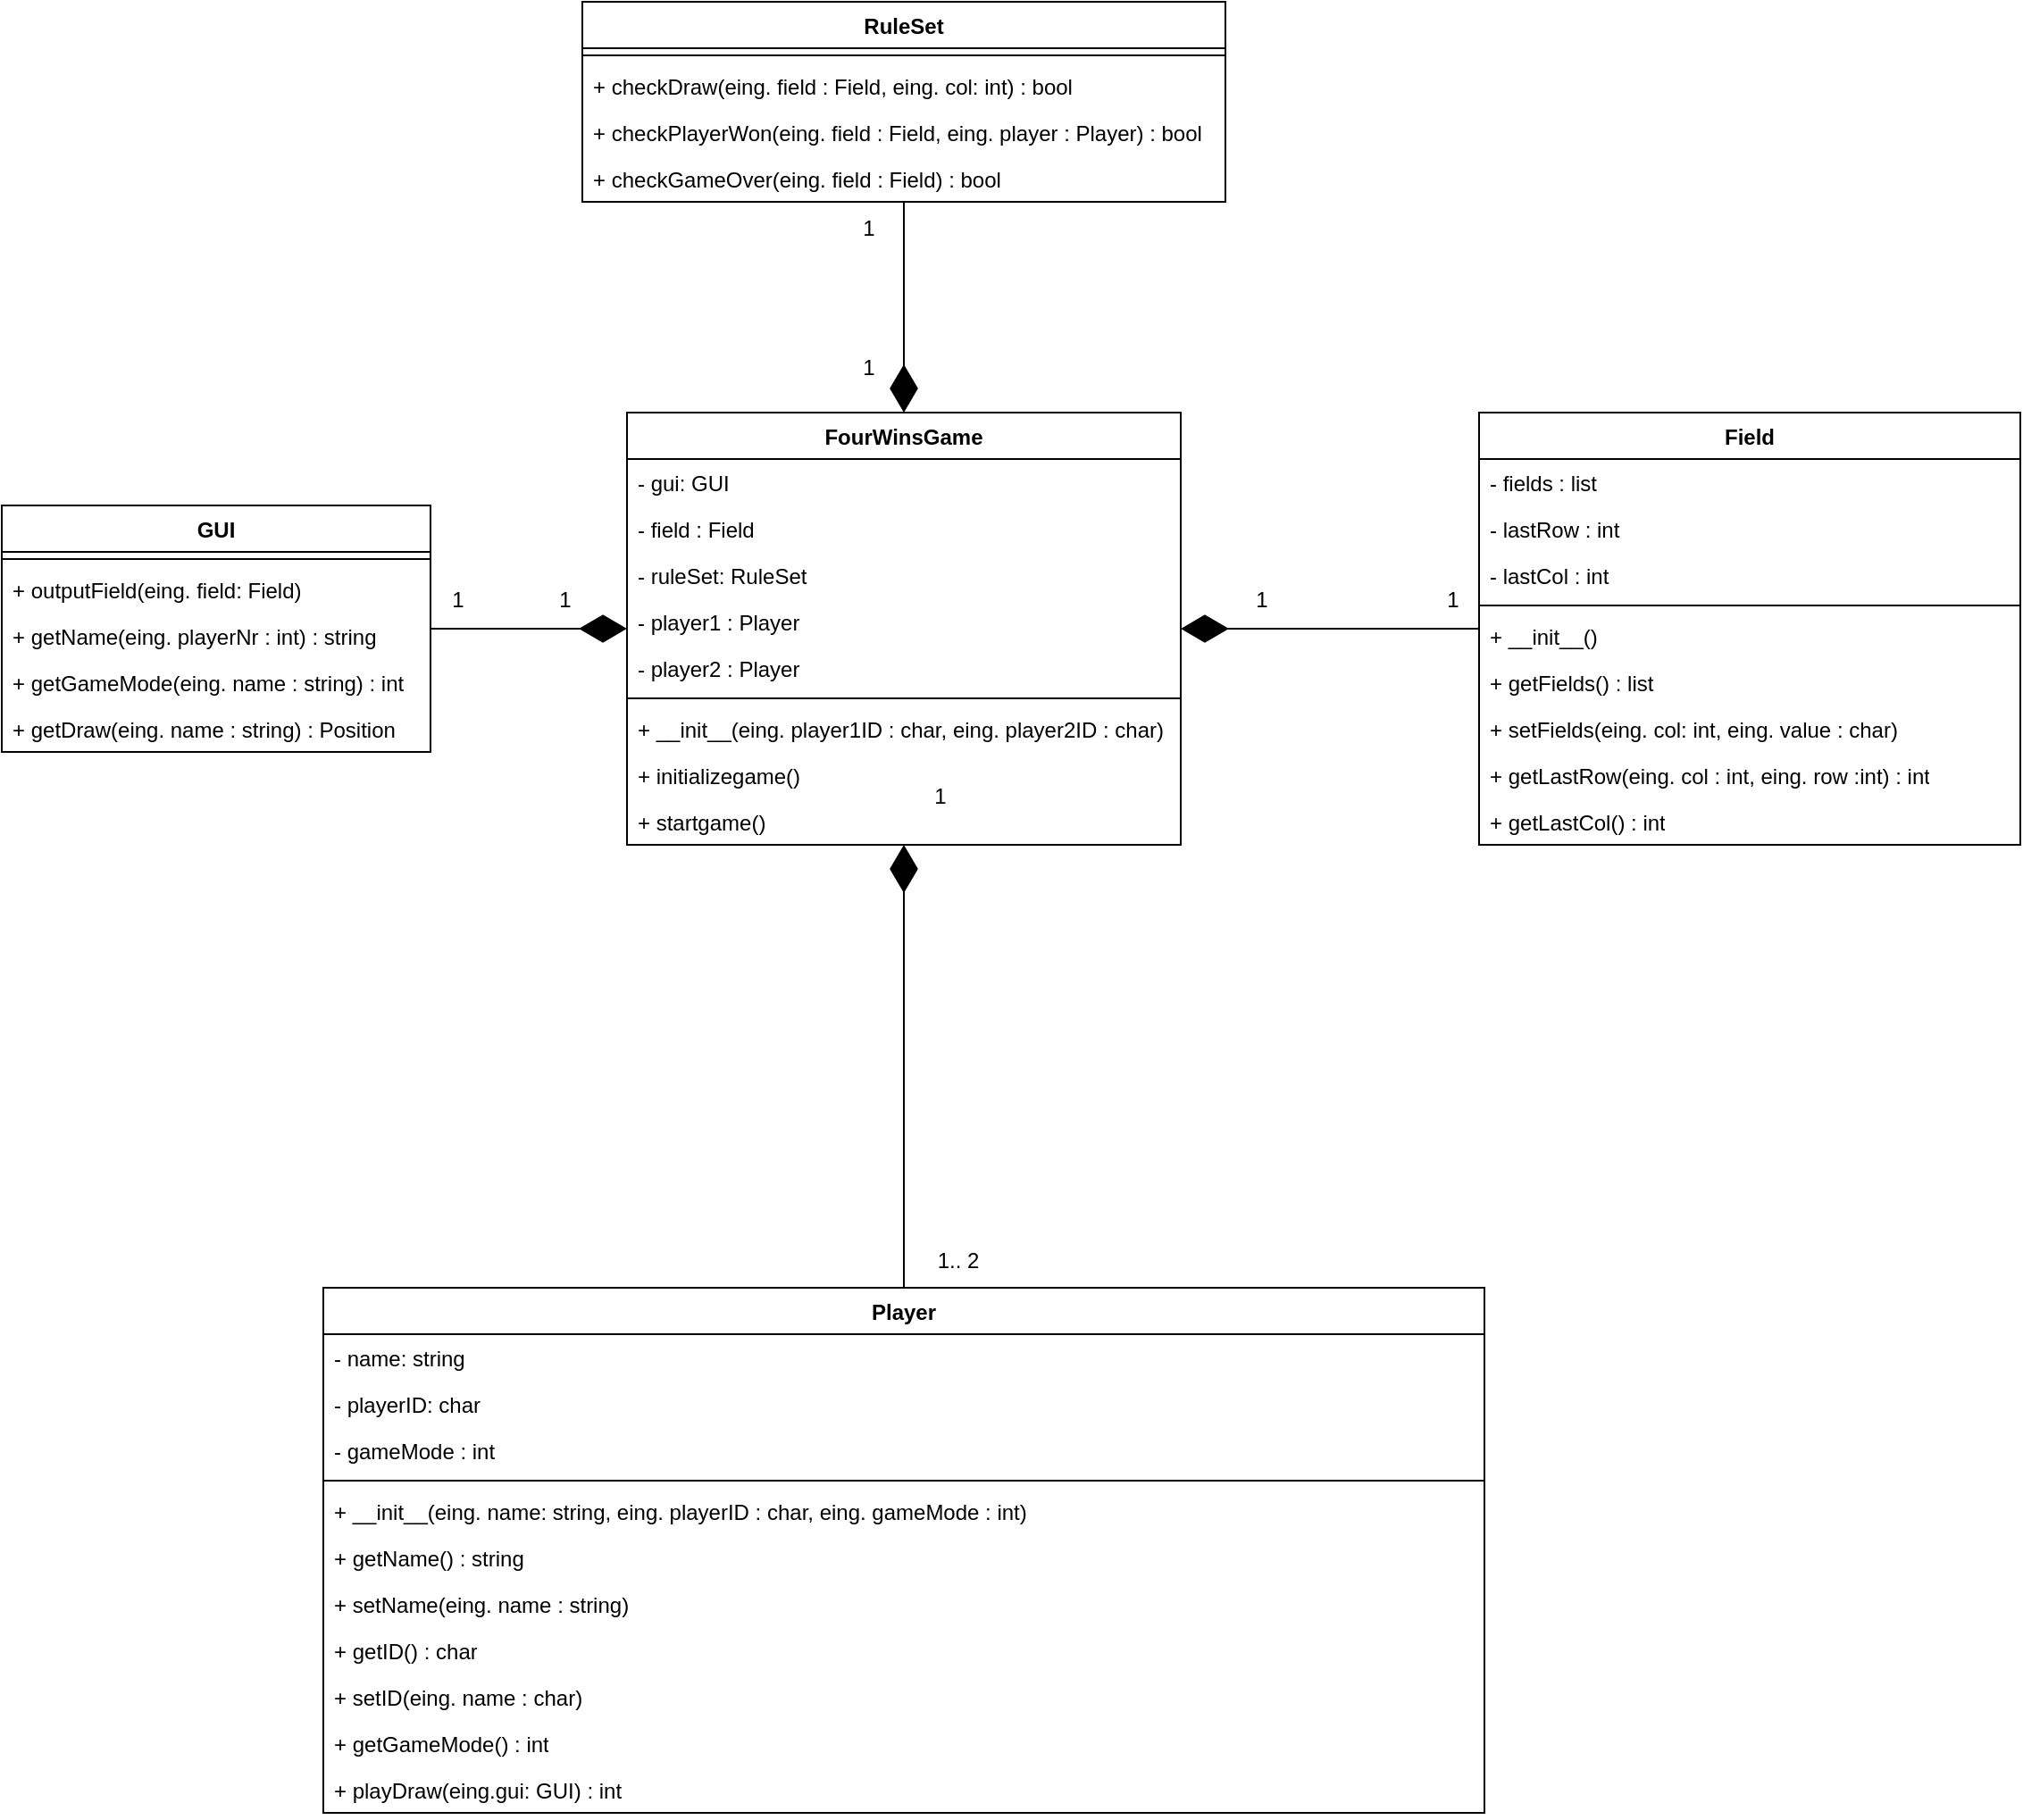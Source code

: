 <mxfile version="24.0.5" type="device">
  <diagram name="Seite-1" id="jfA951pRMSdxay0xsLdZ">
    <mxGraphModel dx="1707" dy="955" grid="1" gridSize="10" guides="1" tooltips="1" connect="1" arrows="1" fold="1" page="1" pageScale="1" pageWidth="827" pageHeight="1169" math="0" shadow="0">
      <root>
        <mxCell id="0" />
        <mxCell id="1" parent="0" />
        <mxCell id="7VOoRs4g7OENyaG949xT-1" value="FourWinsGame" style="swimlane;fontStyle=1;align=center;verticalAlign=top;childLayout=stackLayout;horizontal=1;startSize=26;horizontalStack=0;resizeParent=1;resizeParentMax=0;resizeLast=0;collapsible=1;marginBottom=0;whiteSpace=wrap;html=1;" vertex="1" parent="1">
          <mxGeometry x="190" y="260" width="310" height="242" as="geometry" />
        </mxCell>
        <mxCell id="7VOoRs4g7OENyaG949xT-65" value="- gui: GUI" style="text;strokeColor=none;fillColor=none;align=left;verticalAlign=top;spacingLeft=4;spacingRight=4;overflow=hidden;rotatable=0;points=[[0,0.5],[1,0.5]];portConstraint=eastwest;whiteSpace=wrap;html=1;" vertex="1" parent="7VOoRs4g7OENyaG949xT-1">
          <mxGeometry y="26" width="310" height="26" as="geometry" />
        </mxCell>
        <mxCell id="7VOoRs4g7OENyaG949xT-66" value="- field : Field" style="text;strokeColor=none;fillColor=none;align=left;verticalAlign=top;spacingLeft=4;spacingRight=4;overflow=hidden;rotatable=0;points=[[0,0.5],[1,0.5]];portConstraint=eastwest;whiteSpace=wrap;html=1;" vertex="1" parent="7VOoRs4g7OENyaG949xT-1">
          <mxGeometry y="52" width="310" height="26" as="geometry" />
        </mxCell>
        <mxCell id="7VOoRs4g7OENyaG949xT-67" value="- ruleSet: RuleSet" style="text;strokeColor=none;fillColor=none;align=left;verticalAlign=top;spacingLeft=4;spacingRight=4;overflow=hidden;rotatable=0;points=[[0,0.5],[1,0.5]];portConstraint=eastwest;whiteSpace=wrap;html=1;" vertex="1" parent="7VOoRs4g7OENyaG949xT-1">
          <mxGeometry y="78" width="310" height="26" as="geometry" />
        </mxCell>
        <mxCell id="7VOoRs4g7OENyaG949xT-64" value="- player1 : Player" style="text;strokeColor=none;fillColor=none;align=left;verticalAlign=top;spacingLeft=4;spacingRight=4;overflow=hidden;rotatable=0;points=[[0,0.5],[1,0.5]];portConstraint=eastwest;whiteSpace=wrap;html=1;" vertex="1" parent="7VOoRs4g7OENyaG949xT-1">
          <mxGeometry y="104" width="310" height="26" as="geometry" />
        </mxCell>
        <mxCell id="7VOoRs4g7OENyaG949xT-68" value="- player2 : Player" style="text;strokeColor=none;fillColor=none;align=left;verticalAlign=top;spacingLeft=4;spacingRight=4;overflow=hidden;rotatable=0;points=[[0,0.5],[1,0.5]];portConstraint=eastwest;whiteSpace=wrap;html=1;" vertex="1" parent="7VOoRs4g7OENyaG949xT-1">
          <mxGeometry y="130" width="310" height="26" as="geometry" />
        </mxCell>
        <mxCell id="7VOoRs4g7OENyaG949xT-3" value="" style="line;strokeWidth=1;fillColor=none;align=left;verticalAlign=middle;spacingTop=-1;spacingLeft=3;spacingRight=3;rotatable=0;labelPosition=right;points=[];portConstraint=eastwest;strokeColor=inherit;" vertex="1" parent="7VOoRs4g7OENyaG949xT-1">
          <mxGeometry y="156" width="310" height="8" as="geometry" />
        </mxCell>
        <mxCell id="7VOoRs4g7OENyaG949xT-69" value="+ __init__(eing. player1ID : char, eing. player2ID : char)" style="text;strokeColor=none;fillColor=none;align=left;verticalAlign=top;spacingLeft=4;spacingRight=4;overflow=hidden;rotatable=0;points=[[0,0.5],[1,0.5]];portConstraint=eastwest;whiteSpace=wrap;html=1;" vertex="1" parent="7VOoRs4g7OENyaG949xT-1">
          <mxGeometry y="164" width="310" height="26" as="geometry" />
        </mxCell>
        <mxCell id="7VOoRs4g7OENyaG949xT-4" value="&lt;div&gt;+ initializegame()&lt;/div&gt;" style="text;strokeColor=none;fillColor=none;align=left;verticalAlign=top;spacingLeft=4;spacingRight=4;overflow=hidden;rotatable=0;points=[[0,0.5],[1,0.5]];portConstraint=eastwest;whiteSpace=wrap;html=1;" vertex="1" parent="7VOoRs4g7OENyaG949xT-1">
          <mxGeometry y="190" width="310" height="26" as="geometry" />
        </mxCell>
        <mxCell id="7VOoRs4g7OENyaG949xT-29" value="+ startgame()" style="text;strokeColor=none;fillColor=none;align=left;verticalAlign=top;spacingLeft=4;spacingRight=4;overflow=hidden;rotatable=0;points=[[0,0.5],[1,0.5]];portConstraint=eastwest;whiteSpace=wrap;html=1;" vertex="1" parent="7VOoRs4g7OENyaG949xT-1">
          <mxGeometry y="216" width="310" height="26" as="geometry" />
        </mxCell>
        <mxCell id="7VOoRs4g7OENyaG949xT-5" value="Field" style="swimlane;fontStyle=1;align=center;verticalAlign=top;childLayout=stackLayout;horizontal=1;startSize=26;horizontalStack=0;resizeParent=1;resizeParentMax=0;resizeLast=0;collapsible=1;marginBottom=0;whiteSpace=wrap;html=1;" vertex="1" parent="1">
          <mxGeometry x="667" y="260" width="303" height="242" as="geometry" />
        </mxCell>
        <mxCell id="7VOoRs4g7OENyaG949xT-6" value="- fields : list" style="text;strokeColor=none;fillColor=none;align=left;verticalAlign=top;spacingLeft=4;spacingRight=4;overflow=hidden;rotatable=0;points=[[0,0.5],[1,0.5]];portConstraint=eastwest;whiteSpace=wrap;html=1;" vertex="1" parent="7VOoRs4g7OENyaG949xT-5">
          <mxGeometry y="26" width="303" height="26" as="geometry" />
        </mxCell>
        <mxCell id="7VOoRs4g7OENyaG949xT-39" value="- lastRow : int" style="text;strokeColor=none;fillColor=none;align=left;verticalAlign=top;spacingLeft=4;spacingRight=4;overflow=hidden;rotatable=0;points=[[0,0.5],[1,0.5]];portConstraint=eastwest;whiteSpace=wrap;html=1;" vertex="1" parent="7VOoRs4g7OENyaG949xT-5">
          <mxGeometry y="52" width="303" height="26" as="geometry" />
        </mxCell>
        <mxCell id="7VOoRs4g7OENyaG949xT-14" value="- lastCol : int" style="text;strokeColor=none;fillColor=none;align=left;verticalAlign=top;spacingLeft=4;spacingRight=4;overflow=hidden;rotatable=0;points=[[0,0.5],[1,0.5]];portConstraint=eastwest;whiteSpace=wrap;html=1;" vertex="1" parent="7VOoRs4g7OENyaG949xT-5">
          <mxGeometry y="78" width="303" height="26" as="geometry" />
        </mxCell>
        <mxCell id="7VOoRs4g7OENyaG949xT-7" value="" style="line;strokeWidth=1;fillColor=none;align=left;verticalAlign=middle;spacingTop=-1;spacingLeft=3;spacingRight=3;rotatable=0;labelPosition=right;points=[];portConstraint=eastwest;strokeColor=inherit;" vertex="1" parent="7VOoRs4g7OENyaG949xT-5">
          <mxGeometry y="104" width="303" height="8" as="geometry" />
        </mxCell>
        <mxCell id="7VOoRs4g7OENyaG949xT-70" value="+ __init__()" style="text;strokeColor=none;fillColor=none;align=left;verticalAlign=top;spacingLeft=4;spacingRight=4;overflow=hidden;rotatable=0;points=[[0,0.5],[1,0.5]];portConstraint=eastwest;whiteSpace=wrap;html=1;" vertex="1" parent="7VOoRs4g7OENyaG949xT-5">
          <mxGeometry y="112" width="303" height="26" as="geometry" />
        </mxCell>
        <mxCell id="7VOoRs4g7OENyaG949xT-8" value="+ getFields() : list" style="text;strokeColor=none;fillColor=none;align=left;verticalAlign=top;spacingLeft=4;spacingRight=4;overflow=hidden;rotatable=0;points=[[0,0.5],[1,0.5]];portConstraint=eastwest;whiteSpace=wrap;html=1;" vertex="1" parent="7VOoRs4g7OENyaG949xT-5">
          <mxGeometry y="138" width="303" height="26" as="geometry" />
        </mxCell>
        <mxCell id="7VOoRs4g7OENyaG949xT-36" value="+ setFields(eing. col: int, eing. value : char)" style="text;strokeColor=none;fillColor=none;align=left;verticalAlign=top;spacingLeft=4;spacingRight=4;overflow=hidden;rotatable=0;points=[[0,0.5],[1,0.5]];portConstraint=eastwest;whiteSpace=wrap;html=1;" vertex="1" parent="7VOoRs4g7OENyaG949xT-5">
          <mxGeometry y="164" width="303" height="26" as="geometry" />
        </mxCell>
        <mxCell id="7VOoRs4g7OENyaG949xT-38" value="+ getLastRow(eing. col : int, eing. row :int) : int" style="text;strokeColor=none;fillColor=none;align=left;verticalAlign=top;spacingLeft=4;spacingRight=4;overflow=hidden;rotatable=0;points=[[0,0.5],[1,0.5]];portConstraint=eastwest;whiteSpace=wrap;html=1;" vertex="1" parent="7VOoRs4g7OENyaG949xT-5">
          <mxGeometry y="190" width="303" height="26" as="geometry" />
        </mxCell>
        <mxCell id="7VOoRs4g7OENyaG949xT-37" value="+ getLastCol() : int" style="text;strokeColor=none;fillColor=none;align=left;verticalAlign=top;spacingLeft=4;spacingRight=4;overflow=hidden;rotatable=0;points=[[0,0.5],[1,0.5]];portConstraint=eastwest;whiteSpace=wrap;html=1;" vertex="1" parent="7VOoRs4g7OENyaG949xT-5">
          <mxGeometry y="216" width="303" height="26" as="geometry" />
        </mxCell>
        <mxCell id="7VOoRs4g7OENyaG949xT-9" value="RuleSet" style="swimlane;fontStyle=1;align=center;verticalAlign=top;childLayout=stackLayout;horizontal=1;startSize=26;horizontalStack=0;resizeParent=1;resizeParentMax=0;resizeLast=0;collapsible=1;marginBottom=0;whiteSpace=wrap;html=1;" vertex="1" parent="1">
          <mxGeometry x="165" y="30" width="360" height="112" as="geometry" />
        </mxCell>
        <mxCell id="7VOoRs4g7OENyaG949xT-11" value="" style="line;strokeWidth=1;fillColor=none;align=left;verticalAlign=middle;spacingTop=-1;spacingLeft=3;spacingRight=3;rotatable=0;labelPosition=right;points=[];portConstraint=eastwest;strokeColor=inherit;" vertex="1" parent="7VOoRs4g7OENyaG949xT-9">
          <mxGeometry y="26" width="360" height="8" as="geometry" />
        </mxCell>
        <mxCell id="7VOoRs4g7OENyaG949xT-12" value="+ checkDraw(eing. field : Field, eing. col: int) : bool" style="text;strokeColor=none;fillColor=none;align=left;verticalAlign=top;spacingLeft=4;spacingRight=4;overflow=hidden;rotatable=0;points=[[0,0.5],[1,0.5]];portConstraint=eastwest;whiteSpace=wrap;html=1;" vertex="1" parent="7VOoRs4g7OENyaG949xT-9">
          <mxGeometry y="34" width="360" height="26" as="geometry" />
        </mxCell>
        <mxCell id="7VOoRs4g7OENyaG949xT-31" value="+ checkPlayerWon(eing. field : Field, eing. player : Player) : bool" style="text;strokeColor=none;fillColor=none;align=left;verticalAlign=top;spacingLeft=4;spacingRight=4;overflow=hidden;rotatable=0;points=[[0,0.5],[1,0.5]];portConstraint=eastwest;whiteSpace=wrap;html=1;" vertex="1" parent="7VOoRs4g7OENyaG949xT-9">
          <mxGeometry y="60" width="360" height="26" as="geometry" />
        </mxCell>
        <mxCell id="7VOoRs4g7OENyaG949xT-32" value="+ checkGameOver(eing. field : Field) : bool" style="text;strokeColor=none;fillColor=none;align=left;verticalAlign=top;spacingLeft=4;spacingRight=4;overflow=hidden;rotatable=0;points=[[0,0.5],[1,0.5]];portConstraint=eastwest;whiteSpace=wrap;html=1;" vertex="1" parent="7VOoRs4g7OENyaG949xT-9">
          <mxGeometry y="86" width="360" height="26" as="geometry" />
        </mxCell>
        <mxCell id="7VOoRs4g7OENyaG949xT-13" value="GUI" style="swimlane;fontStyle=1;align=center;verticalAlign=top;childLayout=stackLayout;horizontal=1;startSize=26;horizontalStack=0;resizeParent=1;resizeParentMax=0;resizeLast=0;collapsible=1;marginBottom=0;whiteSpace=wrap;html=1;" vertex="1" parent="1">
          <mxGeometry x="-160" y="312" width="240" height="138" as="geometry" />
        </mxCell>
        <mxCell id="7VOoRs4g7OENyaG949xT-15" value="" style="line;strokeWidth=1;fillColor=none;align=left;verticalAlign=middle;spacingTop=-1;spacingLeft=3;spacingRight=3;rotatable=0;labelPosition=right;points=[];portConstraint=eastwest;strokeColor=inherit;" vertex="1" parent="7VOoRs4g7OENyaG949xT-13">
          <mxGeometry y="26" width="240" height="8" as="geometry" />
        </mxCell>
        <mxCell id="7VOoRs4g7OENyaG949xT-33" value="+ outputField(eing. field: Field)" style="text;strokeColor=none;fillColor=none;align=left;verticalAlign=top;spacingLeft=4;spacingRight=4;overflow=hidden;rotatable=0;points=[[0,0.5],[1,0.5]];portConstraint=eastwest;whiteSpace=wrap;html=1;" vertex="1" parent="7VOoRs4g7OENyaG949xT-13">
          <mxGeometry y="34" width="240" height="26" as="geometry" />
        </mxCell>
        <mxCell id="7VOoRs4g7OENyaG949xT-16" value="+ getName(eing. playerNr : int) : string" style="text;strokeColor=none;fillColor=none;align=left;verticalAlign=top;spacingLeft=4;spacingRight=4;overflow=hidden;rotatable=0;points=[[0,0.5],[1,0.5]];portConstraint=eastwest;whiteSpace=wrap;html=1;" vertex="1" parent="7VOoRs4g7OENyaG949xT-13">
          <mxGeometry y="60" width="240" height="26" as="geometry" />
        </mxCell>
        <mxCell id="7VOoRs4g7OENyaG949xT-35" value="+ getGameMode(eing. name : string) : int" style="text;strokeColor=none;fillColor=none;align=left;verticalAlign=top;spacingLeft=4;spacingRight=4;overflow=hidden;rotatable=0;points=[[0,0.5],[1,0.5]];portConstraint=eastwest;whiteSpace=wrap;html=1;" vertex="1" parent="7VOoRs4g7OENyaG949xT-13">
          <mxGeometry y="86" width="240" height="26" as="geometry" />
        </mxCell>
        <mxCell id="7VOoRs4g7OENyaG949xT-34" value="+ getDraw(eing. name : string) : Position" style="text;strokeColor=none;fillColor=none;align=left;verticalAlign=top;spacingLeft=4;spacingRight=4;overflow=hidden;rotatable=0;points=[[0,0.5],[1,0.5]];portConstraint=eastwest;whiteSpace=wrap;html=1;" vertex="1" parent="7VOoRs4g7OENyaG949xT-13">
          <mxGeometry y="112" width="240" height="26" as="geometry" />
        </mxCell>
        <mxCell id="7VOoRs4g7OENyaG949xT-17" value="Player" style="swimlane;fontStyle=1;align=center;verticalAlign=top;childLayout=stackLayout;horizontal=1;startSize=26;horizontalStack=0;resizeParent=1;resizeParentMax=0;resizeLast=0;collapsible=1;marginBottom=0;whiteSpace=wrap;html=1;" vertex="1" parent="1">
          <mxGeometry x="20" y="750" width="650" height="294" as="geometry" />
        </mxCell>
        <mxCell id="7VOoRs4g7OENyaG949xT-18" value="&lt;div&gt;- name: string&lt;/div&gt;" style="text;strokeColor=none;fillColor=none;align=left;verticalAlign=top;spacingLeft=4;spacingRight=4;overflow=hidden;rotatable=0;points=[[0,0.5],[1,0.5]];portConstraint=eastwest;whiteSpace=wrap;html=1;" vertex="1" parent="7VOoRs4g7OENyaG949xT-17">
          <mxGeometry y="26" width="650" height="26" as="geometry" />
        </mxCell>
        <mxCell id="7VOoRs4g7OENyaG949xT-22" value="&lt;div&gt;- playerID: char&lt;br&gt;&lt;/div&gt;" style="text;strokeColor=none;fillColor=none;align=left;verticalAlign=top;spacingLeft=4;spacingRight=4;overflow=hidden;rotatable=0;points=[[0,0.5],[1,0.5]];portConstraint=eastwest;whiteSpace=wrap;html=1;" vertex="1" parent="7VOoRs4g7OENyaG949xT-17">
          <mxGeometry y="52" width="650" height="26" as="geometry" />
        </mxCell>
        <mxCell id="7VOoRs4g7OENyaG949xT-21" value="- gameMode : int" style="text;strokeColor=none;fillColor=none;align=left;verticalAlign=top;spacingLeft=4;spacingRight=4;overflow=hidden;rotatable=0;points=[[0,0.5],[1,0.5]];portConstraint=eastwest;whiteSpace=wrap;html=1;" vertex="1" parent="7VOoRs4g7OENyaG949xT-17">
          <mxGeometry y="78" width="650" height="26" as="geometry" />
        </mxCell>
        <mxCell id="7VOoRs4g7OENyaG949xT-19" value="" style="line;strokeWidth=1;fillColor=none;align=left;verticalAlign=middle;spacingTop=-1;spacingLeft=3;spacingRight=3;rotatable=0;labelPosition=right;points=[];portConstraint=eastwest;strokeColor=inherit;" vertex="1" parent="7VOoRs4g7OENyaG949xT-17">
          <mxGeometry y="104" width="650" height="8" as="geometry" />
        </mxCell>
        <mxCell id="7VOoRs4g7OENyaG949xT-20" value="+ __init__(eing. name: string, eing. playerID : char, eing. gameMode : int)" style="text;strokeColor=none;fillColor=none;align=left;verticalAlign=top;spacingLeft=4;spacingRight=4;overflow=hidden;rotatable=0;points=[[0,0.5],[1,0.5]];portConstraint=eastwest;whiteSpace=wrap;html=1;" vertex="1" parent="7VOoRs4g7OENyaG949xT-17">
          <mxGeometry y="112" width="650" height="26" as="geometry" />
        </mxCell>
        <mxCell id="7VOoRs4g7OENyaG949xT-63" value="+ getName() : string" style="text;strokeColor=none;fillColor=none;align=left;verticalAlign=top;spacingLeft=4;spacingRight=4;overflow=hidden;rotatable=0;points=[[0,0.5],[1,0.5]];portConstraint=eastwest;whiteSpace=wrap;html=1;" vertex="1" parent="7VOoRs4g7OENyaG949xT-17">
          <mxGeometry y="138" width="650" height="26" as="geometry" />
        </mxCell>
        <mxCell id="7VOoRs4g7OENyaG949xT-23" value="+ setName(eing. name : string)" style="text;strokeColor=none;fillColor=none;align=left;verticalAlign=top;spacingLeft=4;spacingRight=4;overflow=hidden;rotatable=0;points=[[0,0.5],[1,0.5]];portConstraint=eastwest;whiteSpace=wrap;html=1;" vertex="1" parent="7VOoRs4g7OENyaG949xT-17">
          <mxGeometry y="164" width="650" height="26" as="geometry" />
        </mxCell>
        <mxCell id="7VOoRs4g7OENyaG949xT-25" value="+ getID() : char" style="text;strokeColor=none;fillColor=none;align=left;verticalAlign=top;spacingLeft=4;spacingRight=4;overflow=hidden;rotatable=0;points=[[0,0.5],[1,0.5]];portConstraint=eastwest;whiteSpace=wrap;html=1;" vertex="1" parent="7VOoRs4g7OENyaG949xT-17">
          <mxGeometry y="190" width="650" height="26" as="geometry" />
        </mxCell>
        <mxCell id="7VOoRs4g7OENyaG949xT-26" value="+ setID(eing. name : char)" style="text;strokeColor=none;fillColor=none;align=left;verticalAlign=top;spacingLeft=4;spacingRight=4;overflow=hidden;rotatable=0;points=[[0,0.5],[1,0.5]];portConstraint=eastwest;whiteSpace=wrap;html=1;" vertex="1" parent="7VOoRs4g7OENyaG949xT-17">
          <mxGeometry y="216" width="650" height="26" as="geometry" />
        </mxCell>
        <mxCell id="7VOoRs4g7OENyaG949xT-27" value="+ getGameMode() : int" style="text;strokeColor=none;fillColor=none;align=left;verticalAlign=top;spacingLeft=4;spacingRight=4;overflow=hidden;rotatable=0;points=[[0,0.5],[1,0.5]];portConstraint=eastwest;whiteSpace=wrap;html=1;" vertex="1" parent="7VOoRs4g7OENyaG949xT-17">
          <mxGeometry y="242" width="650" height="26" as="geometry" />
        </mxCell>
        <mxCell id="7VOoRs4g7OENyaG949xT-28" value="+ playDraw(eing.gui: GUI) : int" style="text;strokeColor=none;fillColor=none;align=left;verticalAlign=top;spacingLeft=4;spacingRight=4;overflow=hidden;rotatable=0;points=[[0,0.5],[1,0.5]];portConstraint=eastwest;whiteSpace=wrap;html=1;" vertex="1" parent="7VOoRs4g7OENyaG949xT-17">
          <mxGeometry y="268" width="650" height="26" as="geometry" />
        </mxCell>
        <mxCell id="7VOoRs4g7OENyaG949xT-45" value="" style="endArrow=diamondThin;endFill=1;endSize=24;html=1;rounded=0;" edge="1" parent="1" source="7VOoRs4g7OENyaG949xT-17" target="7VOoRs4g7OENyaG949xT-1">
          <mxGeometry width="160" relative="1" as="geometry">
            <mxPoint x="230" y="410" as="sourcePoint" />
            <mxPoint x="390" y="410" as="targetPoint" />
          </mxGeometry>
        </mxCell>
        <mxCell id="7VOoRs4g7OENyaG949xT-46" value="1" style="text;html=1;align=center;verticalAlign=middle;resizable=0;points=[];autosize=1;strokeColor=none;fillColor=none;" vertex="1" parent="1">
          <mxGeometry x="350" y="460" width="30" height="30" as="geometry" />
        </mxCell>
        <mxCell id="7VOoRs4g7OENyaG949xT-47" value="1.. 2" style="text;html=1;align=center;verticalAlign=middle;resizable=0;points=[];autosize=1;strokeColor=none;fillColor=none;" vertex="1" parent="1">
          <mxGeometry x="350" y="720" width="50" height="30" as="geometry" />
        </mxCell>
        <mxCell id="7VOoRs4g7OENyaG949xT-48" value="" style="endArrow=diamondThin;endFill=1;endSize=24;html=1;rounded=0;" edge="1" parent="1" source="7VOoRs4g7OENyaG949xT-5" target="7VOoRs4g7OENyaG949xT-1">
          <mxGeometry width="160" relative="1" as="geometry">
            <mxPoint x="344" y="500" as="sourcePoint" />
            <mxPoint x="344" y="356" as="targetPoint" />
          </mxGeometry>
        </mxCell>
        <mxCell id="7VOoRs4g7OENyaG949xT-55" value="" style="endArrow=diamondThin;endFill=1;endSize=24;html=1;rounded=0;" edge="1" parent="1" source="7VOoRs4g7OENyaG949xT-9" target="7VOoRs4g7OENyaG949xT-1">
          <mxGeometry width="160" relative="1" as="geometry">
            <mxPoint x="600" y="313" as="sourcePoint" />
            <mxPoint x="424" y="313" as="targetPoint" />
          </mxGeometry>
        </mxCell>
        <mxCell id="7VOoRs4g7OENyaG949xT-56" value="" style="endArrow=diamondThin;endFill=1;endSize=24;html=1;rounded=0;" edge="1" parent="1" source="7VOoRs4g7OENyaG949xT-13" target="7VOoRs4g7OENyaG949xT-1">
          <mxGeometry width="160" relative="1" as="geometry">
            <mxPoint x="600" y="313" as="sourcePoint" />
            <mxPoint x="424" y="313" as="targetPoint" />
          </mxGeometry>
        </mxCell>
        <mxCell id="7VOoRs4g7OENyaG949xT-57" value="1" style="text;html=1;align=center;verticalAlign=middle;resizable=0;points=[];autosize=1;strokeColor=none;fillColor=none;" vertex="1" parent="1">
          <mxGeometry x="530" y="350" width="30" height="30" as="geometry" />
        </mxCell>
        <mxCell id="7VOoRs4g7OENyaG949xT-58" value="1" style="text;html=1;align=center;verticalAlign=middle;resizable=0;points=[];autosize=1;strokeColor=none;fillColor=none;" vertex="1" parent="1">
          <mxGeometry x="637" y="350" width="30" height="30" as="geometry" />
        </mxCell>
        <mxCell id="7VOoRs4g7OENyaG949xT-59" value="1" style="text;html=1;align=center;verticalAlign=middle;resizable=0;points=[];autosize=1;strokeColor=none;fillColor=none;" vertex="1" parent="1">
          <mxGeometry x="310" y="220" width="30" height="30" as="geometry" />
        </mxCell>
        <mxCell id="7VOoRs4g7OENyaG949xT-60" value="1" style="text;html=1;align=center;verticalAlign=middle;resizable=0;points=[];autosize=1;strokeColor=none;fillColor=none;" vertex="1" parent="1">
          <mxGeometry x="310" y="142" width="30" height="30" as="geometry" />
        </mxCell>
        <mxCell id="7VOoRs4g7OENyaG949xT-61" value="1" style="text;html=1;align=center;verticalAlign=middle;resizable=0;points=[];autosize=1;strokeColor=none;fillColor=none;" vertex="1" parent="1">
          <mxGeometry x="140" y="350" width="30" height="30" as="geometry" />
        </mxCell>
        <mxCell id="7VOoRs4g7OENyaG949xT-62" value="1" style="text;html=1;align=center;verticalAlign=middle;resizable=0;points=[];autosize=1;strokeColor=none;fillColor=none;" vertex="1" parent="1">
          <mxGeometry x="80" y="350" width="30" height="30" as="geometry" />
        </mxCell>
      </root>
    </mxGraphModel>
  </diagram>
</mxfile>
